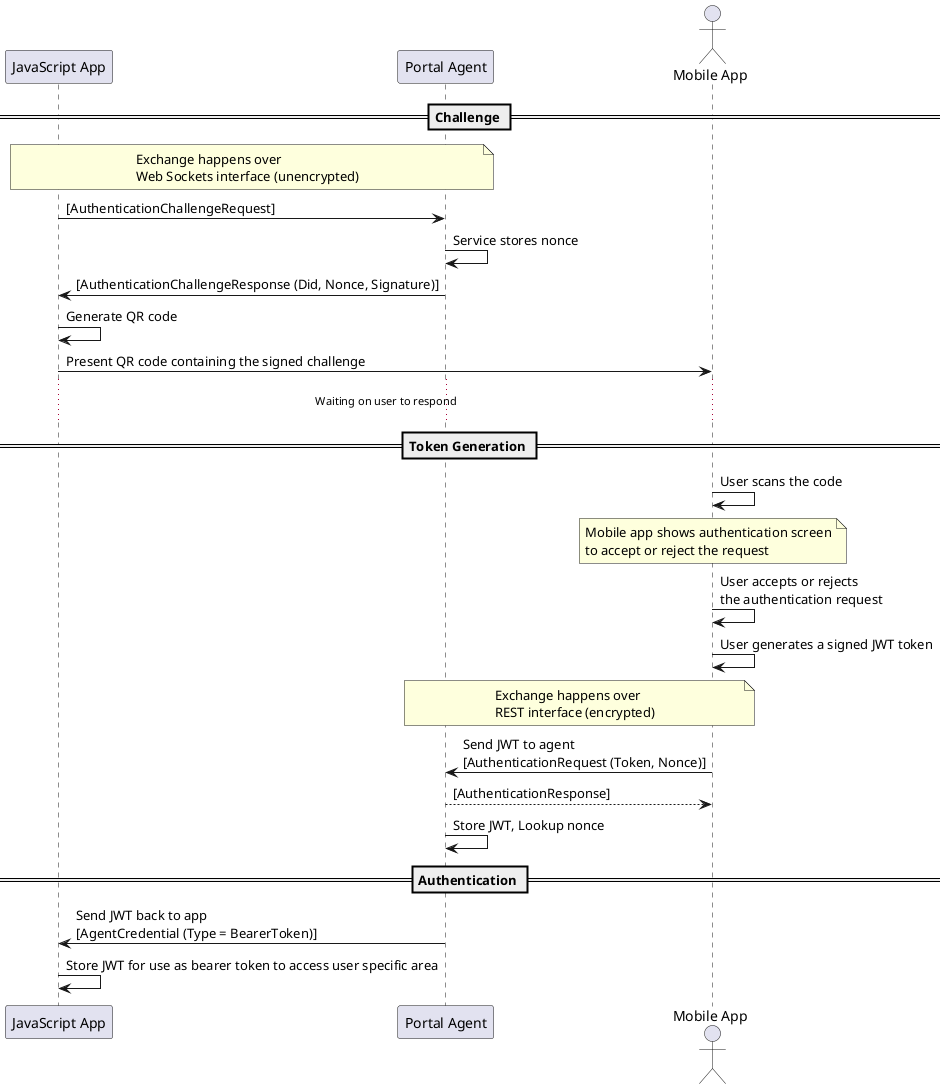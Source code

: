 @startuml Authentication Sequence

participant js as "JavaScript App"
participant agent as "Portal Agent"
actor mob as "Mobile App"

== Challenge ==
note over agent, js
   Exchange happens over
   Web Sockets interface (unencrypted)
end note

js -> agent : [AuthenticationChallengeRequest]
agent -> agent : Service stores nonce
agent -> js : [AuthenticationChallengeResponse (Did, Nonce, Signature)]

js -> js : Generate QR code
js -> mob : Present QR code containing the signed challenge
... Waiting on user to respond ...

== Token Generation ==
mob -> mob : User scans the code
note over mob 
   Mobile app shows authentication screen
   to accept or reject the request
end note
mob -> mob : User accepts or rejects\nthe authentication request

mob -> mob : User generates a signed JWT token
note over agent, mob
   Exchange happens over
   REST interface (encrypted)
end note
mob -> agent : Send JWT to agent\n[AuthenticationRequest (Token, Nonce)]
agent --> mob : [AuthenticationResponse]
agent -> agent : Store JWT, Lookup nonce

== Authentication ==

agent -> js : Send JWT back to app\n[AgentCredential (Type = BearerToken)]
js -> js : Store JWT for use as bearer token to access user specific area

@enduml